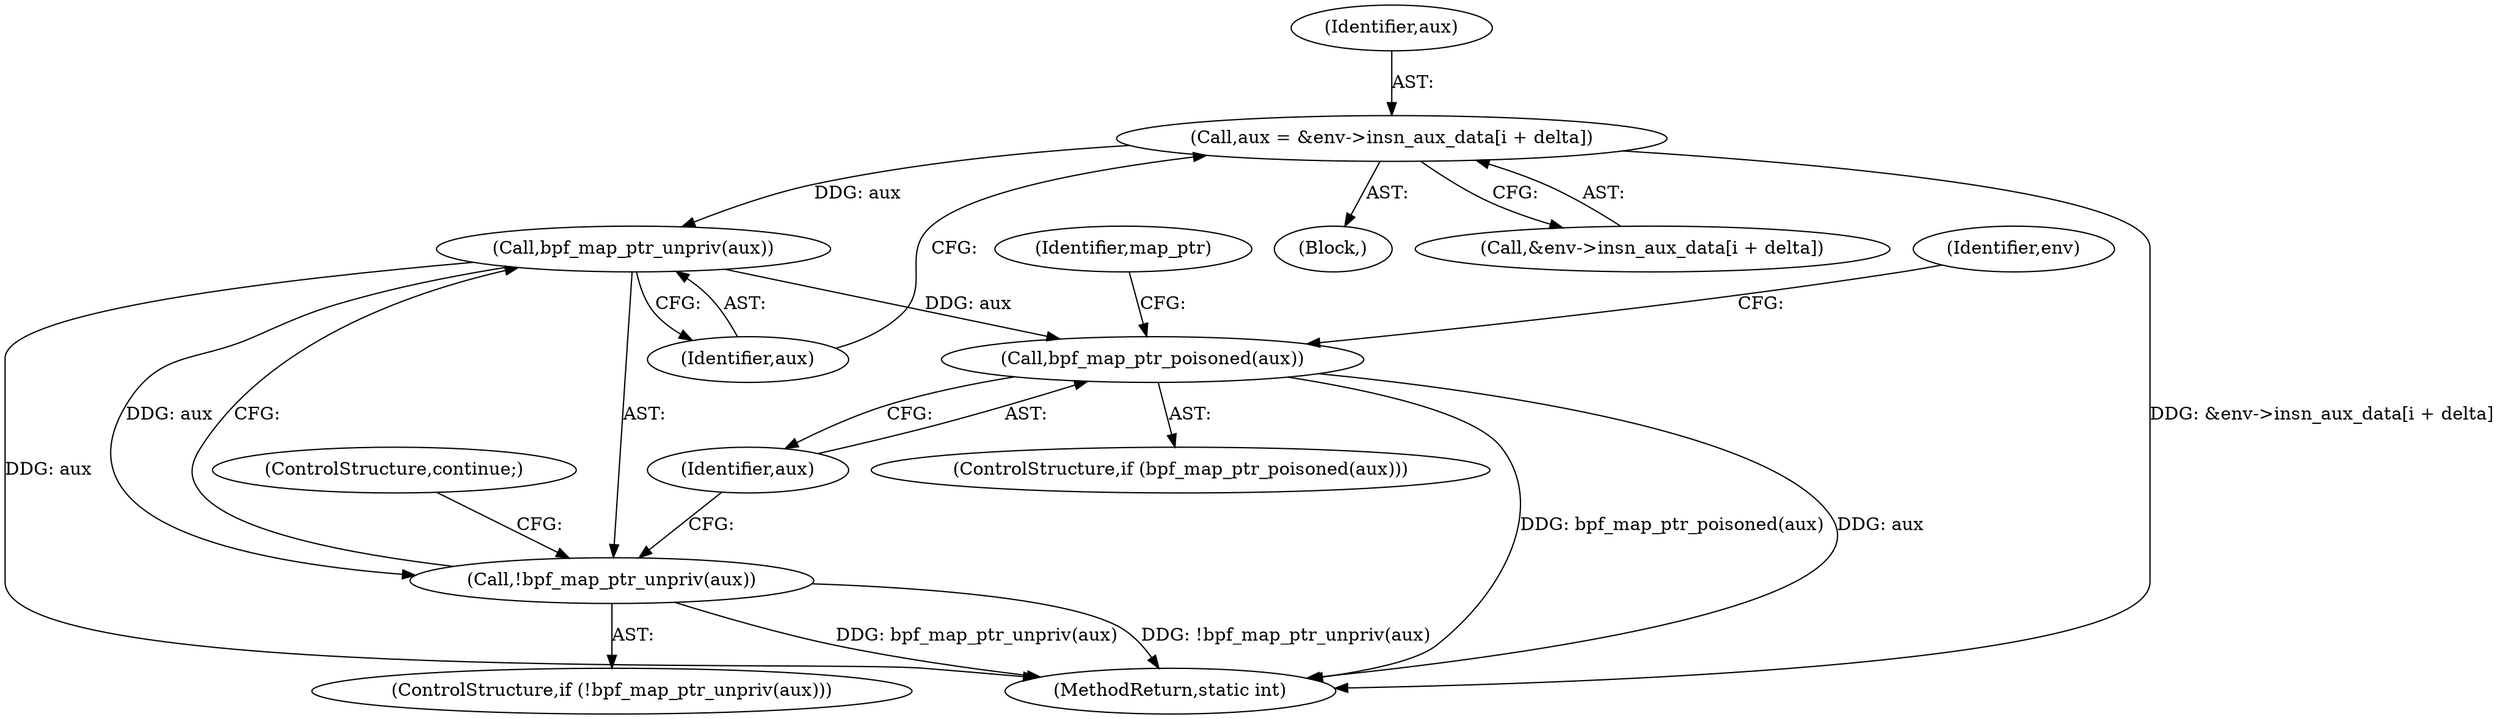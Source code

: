 digraph "0_linux_979d63d50c0c0f7bc537bf821e056cc9fe5abd38_3@array" {
"1000712" [label="(Call,aux = &env->insn_aux_data[i + delta])"];
"1000724" [label="(Call,bpf_map_ptr_unpriv(aux))"];
"1000723" [label="(Call,!bpf_map_ptr_unpriv(aux))"];
"1000728" [label="(Call,bpf_map_ptr_poisoned(aux))"];
"1000728" [label="(Call,bpf_map_ptr_poisoned(aux))"];
"1000725" [label="(Identifier,aux)"];
"1000676" [label="(Block,)"];
"1000727" [label="(ControlStructure,if (bpf_map_ptr_poisoned(aux)))"];
"1000724" [label="(Call,bpf_map_ptr_unpriv(aux))"];
"1000714" [label="(Call,&env->insn_aux_data[i + delta])"];
"1000729" [label="(Identifier,aux)"];
"1000712" [label="(Call,aux = &env->insn_aux_data[i + delta])"];
"1000722" [label="(ControlStructure,if (!bpf_map_ptr_unpriv(aux)))"];
"1000726" [label="(ControlStructure,continue;)"];
"1000713" [label="(Identifier,aux)"];
"1000738" [label="(Identifier,map_ptr)"];
"1001057" [label="(MethodReturn,static int)"];
"1000723" [label="(Call,!bpf_map_ptr_unpriv(aux))"];
"1000732" [label="(Identifier,env)"];
"1000712" -> "1000676"  [label="AST: "];
"1000712" -> "1000714"  [label="CFG: "];
"1000713" -> "1000712"  [label="AST: "];
"1000714" -> "1000712"  [label="AST: "];
"1000725" -> "1000712"  [label="CFG: "];
"1000712" -> "1001057"  [label="DDG: &env->insn_aux_data[i + delta]"];
"1000712" -> "1000724"  [label="DDG: aux"];
"1000724" -> "1000723"  [label="AST: "];
"1000724" -> "1000725"  [label="CFG: "];
"1000725" -> "1000724"  [label="AST: "];
"1000723" -> "1000724"  [label="CFG: "];
"1000724" -> "1001057"  [label="DDG: aux"];
"1000724" -> "1000723"  [label="DDG: aux"];
"1000724" -> "1000728"  [label="DDG: aux"];
"1000723" -> "1000722"  [label="AST: "];
"1000726" -> "1000723"  [label="CFG: "];
"1000729" -> "1000723"  [label="CFG: "];
"1000723" -> "1001057"  [label="DDG: bpf_map_ptr_unpriv(aux)"];
"1000723" -> "1001057"  [label="DDG: !bpf_map_ptr_unpriv(aux)"];
"1000728" -> "1000727"  [label="AST: "];
"1000728" -> "1000729"  [label="CFG: "];
"1000729" -> "1000728"  [label="AST: "];
"1000732" -> "1000728"  [label="CFG: "];
"1000738" -> "1000728"  [label="CFG: "];
"1000728" -> "1001057"  [label="DDG: aux"];
"1000728" -> "1001057"  [label="DDG: bpf_map_ptr_poisoned(aux)"];
}
